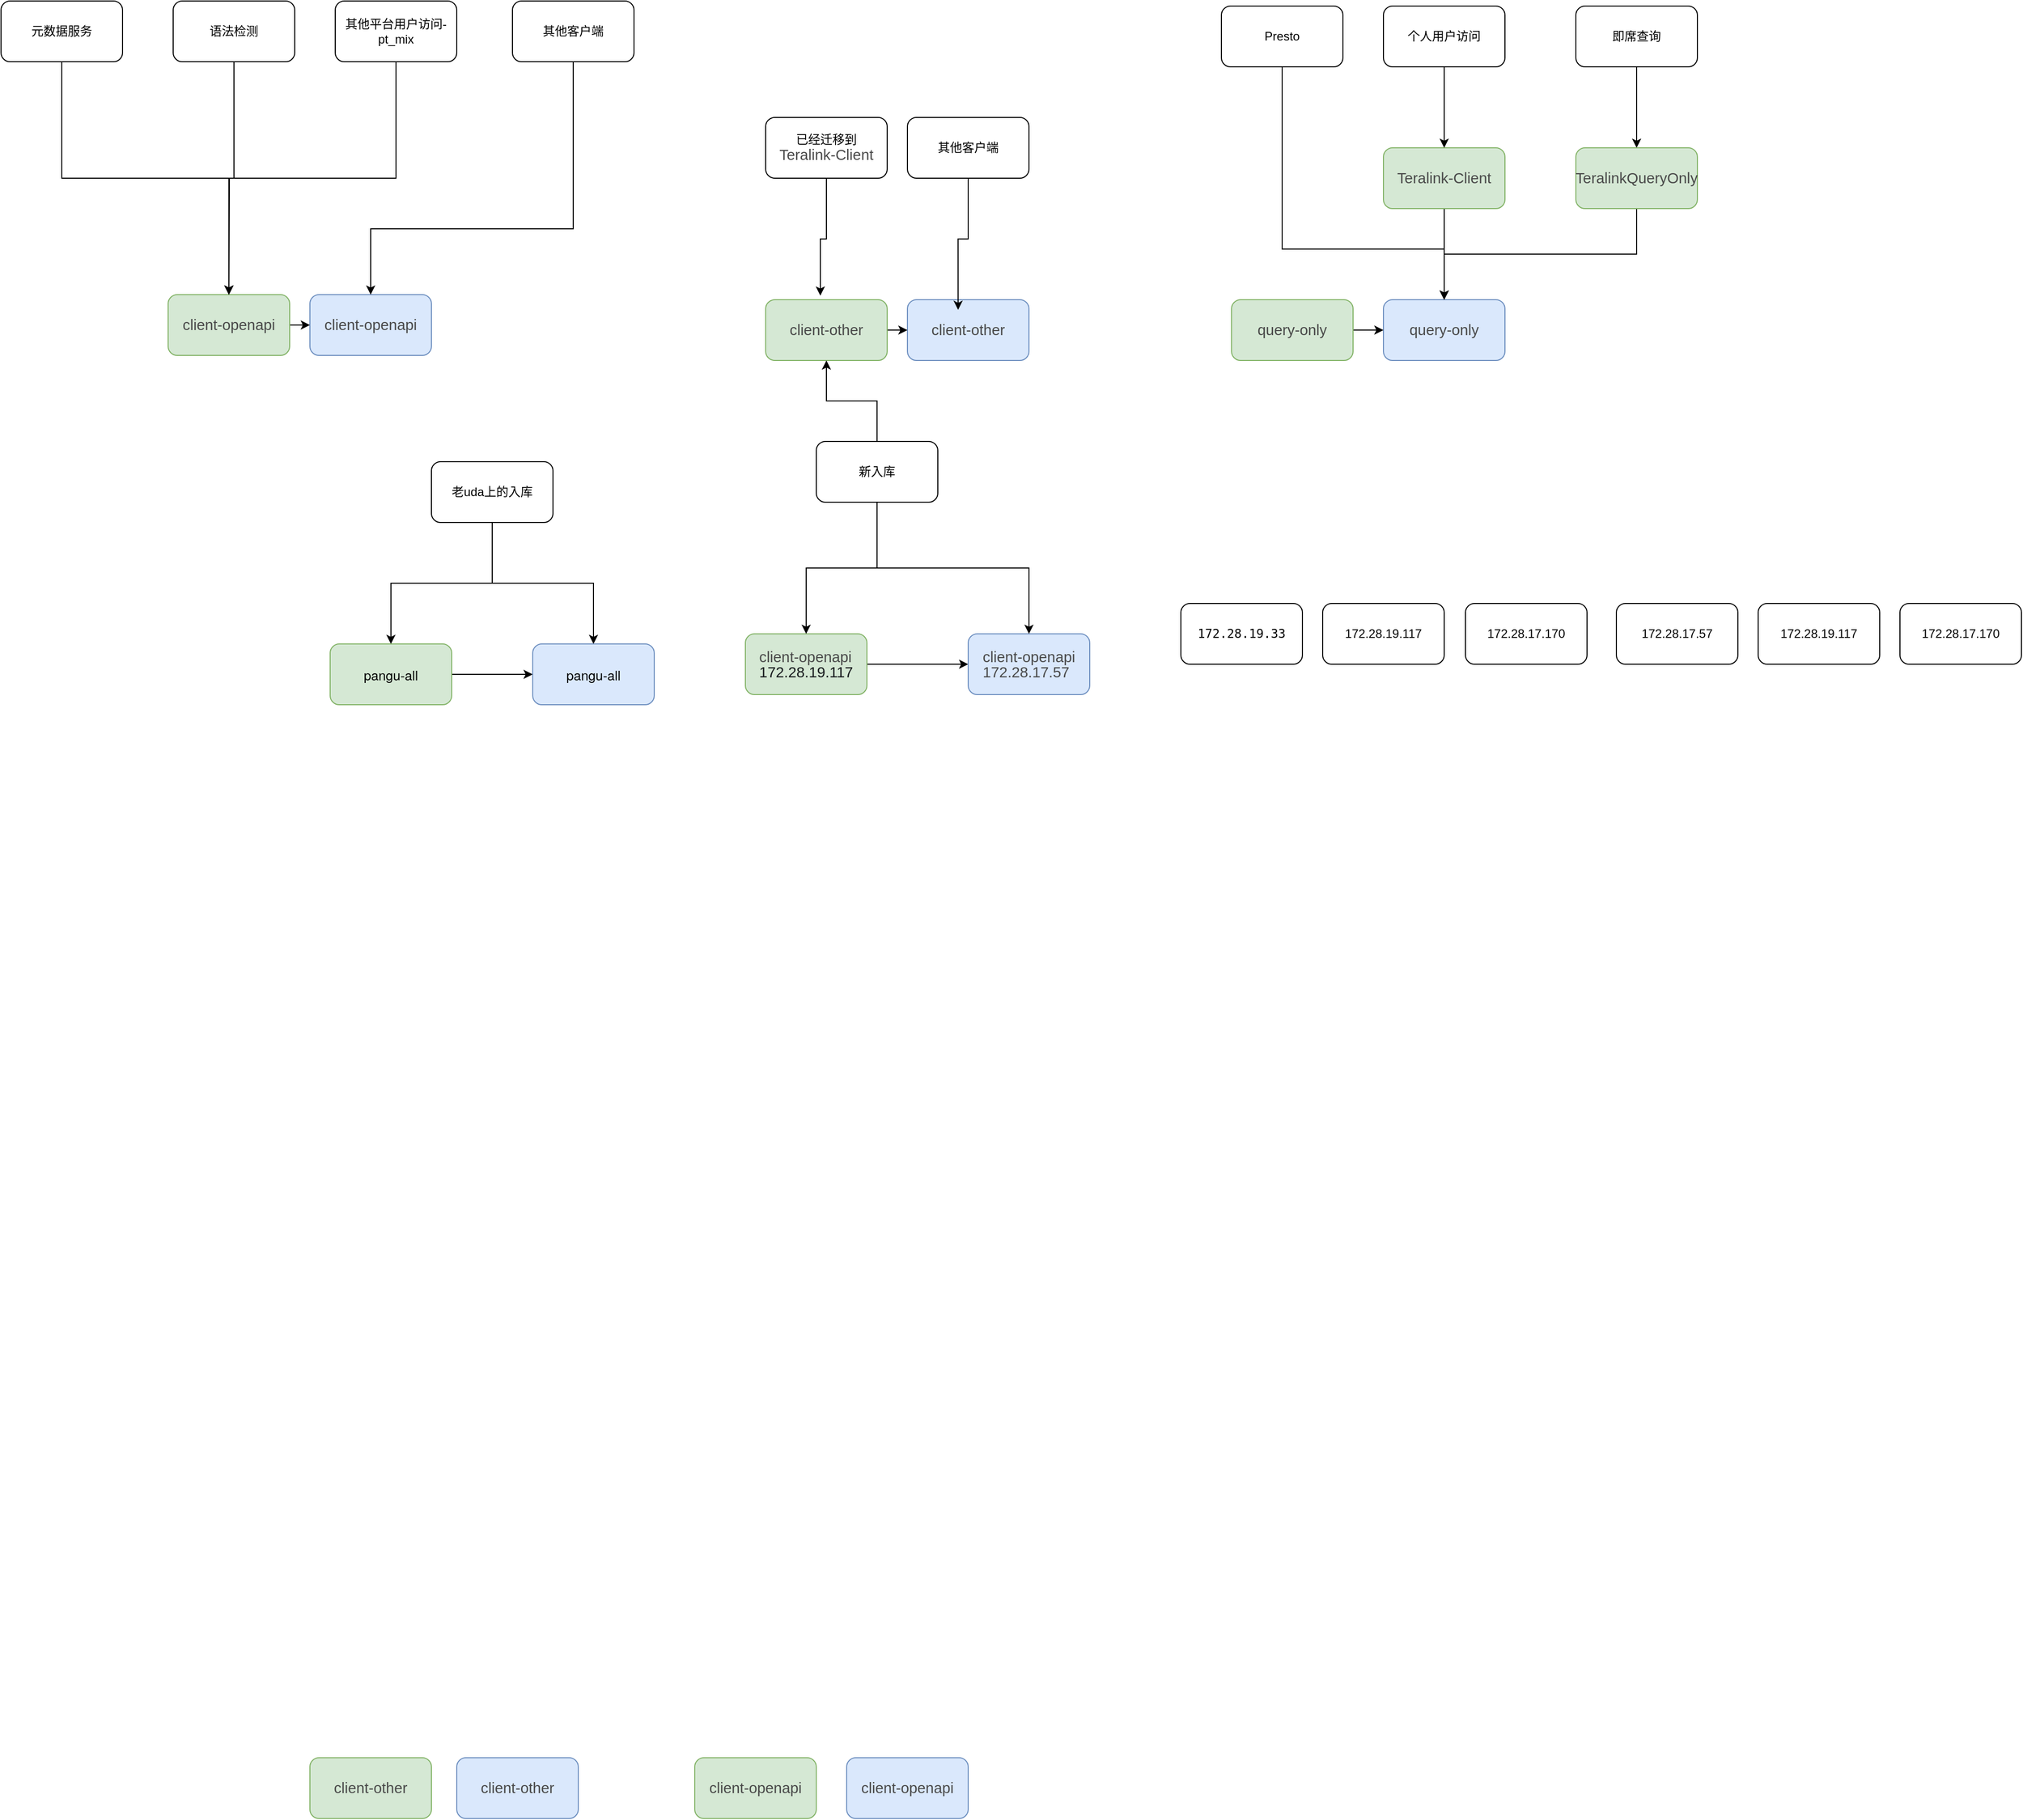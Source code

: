 <mxfile version="26.1.3">
  <diagram name="第 1 页" id="RIrgb-9weH6ln5AiGYGI">
    <mxGraphModel dx="2261" dy="786" grid="1" gridSize="10" guides="1" tooltips="1" connect="1" arrows="1" fold="1" page="1" pageScale="1" pageWidth="827" pageHeight="1169" math="0" shadow="0">
      <root>
        <mxCell id="0" />
        <mxCell id="1" parent="0" />
        <mxCell id="xrPU2MdsnwFTcZi8wqbZ-2" value="&lt;span data-copy-origin=&quot;https://shimo.zuoyebang.cc&quot; data-docs-delta=&quot;[[20,&amp;quot;client-openapi&amp;quot;,&amp;quot;inline-dir:\&amp;quot;ltr\&amp;quot;&amp;quot;]]&quot;&gt;&lt;p style=&quot;line-height: 100%;margin-bottom: 0pt;margin-top: 0pt;text-align: left;font-size: 11pt;color: #494949;&quot; class=&quot;ql-align-left ql-direction-ltr&quot; align=&quot;left&quot;&gt;&lt;span class=&quot;ql-author-10000003088&quot;&gt;client&lt;/span&gt;&lt;span class=&quot;ql-author-10000000992&quot;&gt;-openapi&lt;/span&gt;&lt;/p&gt;&lt;/span&gt;" style="rounded=1;whiteSpace=wrap;html=1;fillColor=#dae8fc;strokeColor=#6c8ebf;" parent="1" vertex="1">
          <mxGeometry x="40" y="605" width="120" height="60" as="geometry" />
        </mxCell>
        <mxCell id="xrPU2MdsnwFTcZi8wqbZ-3" value="&lt;span data-copy-origin=&quot;https://shimo.zuoyebang.cc&quot; data-docs-delta=&quot;[[20,&amp;quot;client-other&amp;quot;,&amp;quot;inline-dir:\&amp;quot;ltr\&amp;quot;&amp;quot;]]&quot;&gt;&lt;p style=&quot;line-height: 100%;margin-bottom: 0pt;margin-top: 0pt;font-size: 11pt;color: #494949;&quot; class=&quot;ql-direction-ltr&quot;&gt;&lt;span class=&quot;ql-author-10000000992&quot;&gt;client-other&lt;/span&gt;&lt;/p&gt;&lt;/span&gt;" style="rounded=1;whiteSpace=wrap;html=1;fillColor=#dae8fc;strokeColor=#6c8ebf;" parent="1" vertex="1">
          <mxGeometry x="630" y="610" width="120" height="60" as="geometry" />
        </mxCell>
        <mxCell id="xrPU2MdsnwFTcZi8wqbZ-5" value="&lt;span data-copy-origin=&quot;https://shimo.zuoyebang.cc&quot; data-docs-delta=&quot;[[20,&amp;quot;query-only&amp;quot;]]&quot;&gt;&lt;p style=&quot;line-height: 100%;margin-bottom: 0pt;margin-top: 0pt;text-align: left;font-size: 11pt;color: #494949;&quot; class=&quot;ql-align-left&quot; align=&quot;left&quot;&gt;&lt;span class=&quot;ql-author-10000003088&quot;&gt;query-only&lt;/span&gt;&lt;/p&gt;&lt;/span&gt;" style="rounded=1;whiteSpace=wrap;html=1;fillColor=#dae8fc;strokeColor=#6c8ebf;" parent="1" vertex="1">
          <mxGeometry x="1100" y="610" width="120" height="60" as="geometry" />
        </mxCell>
        <mxCell id="xrPU2MdsnwFTcZi8wqbZ-25" style="edgeStyle=orthogonalEdgeStyle;rounded=0;orthogonalLoop=1;jettySize=auto;html=1;exitX=1;exitY=0.5;exitDx=0;exitDy=0;entryX=0;entryY=0.5;entryDx=0;entryDy=0;" parent="1" source="xrPU2MdsnwFTcZi8wqbZ-6" target="xrPU2MdsnwFTcZi8wqbZ-2" edge="1">
          <mxGeometry relative="1" as="geometry" />
        </mxCell>
        <mxCell id="xrPU2MdsnwFTcZi8wqbZ-6" value="&lt;span data-copy-origin=&quot;https://shimo.zuoyebang.cc&quot; data-docs-delta=&quot;[[20,&amp;quot;client-openapi&amp;quot;,&amp;quot;inline-dir:\&amp;quot;ltr\&amp;quot;&amp;quot;]]&quot;&gt;&lt;p style=&quot;line-height: 100%;margin-bottom: 0pt;margin-top: 0pt;text-align: left;font-size: 11pt;color: #494949;&quot; class=&quot;ql-align-left ql-direction-ltr&quot; align=&quot;left&quot;&gt;&lt;span class=&quot;ql-author-10000003088&quot;&gt;client&lt;/span&gt;&lt;span class=&quot;ql-author-10000000992&quot;&gt;-openapi&lt;/span&gt;&lt;/p&gt;&lt;/span&gt;" style="rounded=1;whiteSpace=wrap;html=1;fillColor=#d5e8d4;strokeColor=#82b366;" parent="1" vertex="1">
          <mxGeometry x="-100" y="605" width="120" height="60" as="geometry" />
        </mxCell>
        <mxCell id="xrPU2MdsnwFTcZi8wqbZ-24" style="edgeStyle=orthogonalEdgeStyle;rounded=0;orthogonalLoop=1;jettySize=auto;html=1;exitX=1;exitY=0.5;exitDx=0;exitDy=0;entryX=0;entryY=0.5;entryDx=0;entryDy=0;" parent="1" source="xrPU2MdsnwFTcZi8wqbZ-7" target="xrPU2MdsnwFTcZi8wqbZ-3" edge="1">
          <mxGeometry relative="1" as="geometry" />
        </mxCell>
        <mxCell id="xrPU2MdsnwFTcZi8wqbZ-7" value="&lt;span data-copy-origin=&quot;https://shimo.zuoyebang.cc&quot; data-docs-delta=&quot;[[20,&amp;quot;client-other&amp;quot;,&amp;quot;inline-dir:\&amp;quot;ltr\&amp;quot;&amp;quot;]]&quot;&gt;&lt;p style=&quot;line-height: 100%;margin-bottom: 0pt;margin-top: 0pt;font-size: 11pt;color: #494949;&quot; class=&quot;ql-direction-ltr&quot;&gt;&lt;span class=&quot;ql-author-10000000992&quot;&gt;client-other&lt;/span&gt;&lt;/p&gt;&lt;/span&gt;" style="rounded=1;whiteSpace=wrap;html=1;fillColor=#d5e8d4;strokeColor=#82b366;" parent="1" vertex="1">
          <mxGeometry x="490" y="610" width="120" height="60" as="geometry" />
        </mxCell>
        <mxCell id="xrPU2MdsnwFTcZi8wqbZ-23" style="edgeStyle=orthogonalEdgeStyle;rounded=0;orthogonalLoop=1;jettySize=auto;html=1;exitX=1;exitY=0.5;exitDx=0;exitDy=0;entryX=0;entryY=0.5;entryDx=0;entryDy=0;" parent="1" source="xrPU2MdsnwFTcZi8wqbZ-8" target="xrPU2MdsnwFTcZi8wqbZ-5" edge="1">
          <mxGeometry relative="1" as="geometry" />
        </mxCell>
        <mxCell id="xrPU2MdsnwFTcZi8wqbZ-8" value="&lt;span data-copy-origin=&quot;https://shimo.zuoyebang.cc&quot; data-docs-delta=&quot;[[20,&amp;quot;query-only&amp;quot;]]&quot;&gt;&lt;p style=&quot;line-height: 100%;margin-bottom: 0pt;margin-top: 0pt;text-align: left;font-size: 11pt;color: #494949;&quot; class=&quot;ql-align-left&quot; align=&quot;left&quot;&gt;&lt;span class=&quot;ql-author-10000003088&quot;&gt;query-only&lt;/span&gt;&lt;/p&gt;&lt;/span&gt;" style="rounded=1;whiteSpace=wrap;html=1;fillColor=#d5e8d4;strokeColor=#82b366;" parent="1" vertex="1">
          <mxGeometry x="950" y="610" width="120" height="60" as="geometry" />
        </mxCell>
        <mxCell id="xrPU2MdsnwFTcZi8wqbZ-16" style="edgeStyle=orthogonalEdgeStyle;rounded=0;orthogonalLoop=1;jettySize=auto;html=1;exitX=0.5;exitY=1;exitDx=0;exitDy=0;" parent="1" source="xrPU2MdsnwFTcZi8wqbZ-9" target="xrPU2MdsnwFTcZi8wqbZ-13" edge="1">
          <mxGeometry relative="1" as="geometry" />
        </mxCell>
        <mxCell id="xrPU2MdsnwFTcZi8wqbZ-9" value="即席查询" style="rounded=1;whiteSpace=wrap;html=1;" parent="1" vertex="1">
          <mxGeometry x="1290" y="320" width="120" height="60" as="geometry" />
        </mxCell>
        <mxCell id="xrPU2MdsnwFTcZi8wqbZ-17" style="edgeStyle=orthogonalEdgeStyle;rounded=0;orthogonalLoop=1;jettySize=auto;html=1;exitX=0.5;exitY=1;exitDx=0;exitDy=0;entryX=0.5;entryY=0;entryDx=0;entryDy=0;" parent="1" source="xrPU2MdsnwFTcZi8wqbZ-10" target="xrPU2MdsnwFTcZi8wqbZ-6" edge="1">
          <mxGeometry relative="1" as="geometry" />
        </mxCell>
        <mxCell id="xrPU2MdsnwFTcZi8wqbZ-10" value="元数据服务" style="rounded=1;whiteSpace=wrap;html=1;" parent="1" vertex="1">
          <mxGeometry x="-265" y="315" width="120" height="60" as="geometry" />
        </mxCell>
        <mxCell id="xrPU2MdsnwFTcZi8wqbZ-18" style="edgeStyle=orthogonalEdgeStyle;rounded=0;orthogonalLoop=1;jettySize=auto;html=1;exitX=0.5;exitY=1;exitDx=0;exitDy=0;entryX=0.5;entryY=0;entryDx=0;entryDy=0;" parent="1" source="xrPU2MdsnwFTcZi8wqbZ-11" target="xrPU2MdsnwFTcZi8wqbZ-6" edge="1">
          <mxGeometry relative="1" as="geometry" />
        </mxCell>
        <mxCell id="xrPU2MdsnwFTcZi8wqbZ-11" value="语法检测" style="rounded=1;whiteSpace=wrap;html=1;" parent="1" vertex="1">
          <mxGeometry x="-95" y="315" width="120" height="60" as="geometry" />
        </mxCell>
        <mxCell id="xrPU2MdsnwFTcZi8wqbZ-14" style="edgeStyle=orthogonalEdgeStyle;rounded=0;orthogonalLoop=1;jettySize=auto;html=1;exitX=0.5;exitY=1;exitDx=0;exitDy=0;entryX=0.5;entryY=0;entryDx=0;entryDy=0;" parent="1" source="xrPU2MdsnwFTcZi8wqbZ-12" target="xrPU2MdsnwFTcZi8wqbZ-5" edge="1">
          <mxGeometry relative="1" as="geometry" />
        </mxCell>
        <mxCell id="xrPU2MdsnwFTcZi8wqbZ-12" value="&lt;span data-copy-origin=&quot;https://shimo.zuoyebang.cc&quot; data-docs-delta=&quot;[[20,&amp;quot;query-only&amp;quot;]]&quot;&gt;&lt;p style=&quot;line-height: 100%; margin-bottom: 0pt; margin-top: 0pt; text-align: left; font-size: 11pt; color: rgb(73, 73, 73);&quot; class=&quot;ql-align-left&quot; align=&quot;left&quot;&gt;Teralink-Client&lt;/p&gt;&lt;/span&gt;" style="rounded=1;whiteSpace=wrap;html=1;fillColor=#d5e8d4;strokeColor=#82b366;" parent="1" vertex="1">
          <mxGeometry x="1100" y="460" width="120" height="60" as="geometry" />
        </mxCell>
        <mxCell id="xrPU2MdsnwFTcZi8wqbZ-35" style="edgeStyle=orthogonalEdgeStyle;rounded=0;orthogonalLoop=1;jettySize=auto;html=1;exitX=0.5;exitY=1;exitDx=0;exitDy=0;entryX=0.5;entryY=0;entryDx=0;entryDy=0;" parent="1" source="xrPU2MdsnwFTcZi8wqbZ-13" target="xrPU2MdsnwFTcZi8wqbZ-5" edge="1">
          <mxGeometry relative="1" as="geometry" />
        </mxCell>
        <mxCell id="xrPU2MdsnwFTcZi8wqbZ-13" value="&lt;span data-copy-origin=&quot;https://shimo.zuoyebang.cc&quot; data-docs-delta=&quot;[[20,&amp;quot;query-only&amp;quot;]]&quot;&gt;&lt;p style=&quot;line-height: 100%; margin-bottom: 0pt; margin-top: 0pt; text-align: left; font-size: 11pt; color: rgb(73, 73, 73);&quot; class=&quot;ql-align-left&quot; align=&quot;left&quot;&gt;TeralinkQueryOnly&lt;/p&gt;&lt;/span&gt;" style="rounded=1;whiteSpace=wrap;html=1;fillColor=#d5e8d4;strokeColor=#82b366;" parent="1" vertex="1">
          <mxGeometry x="1290" y="460" width="120" height="60" as="geometry" />
        </mxCell>
        <mxCell id="xrPU2MdsnwFTcZi8wqbZ-20" style="edgeStyle=orthogonalEdgeStyle;rounded=0;orthogonalLoop=1;jettySize=auto;html=1;exitX=0.5;exitY=1;exitDx=0;exitDy=0;" parent="1" source="xrPU2MdsnwFTcZi8wqbZ-19" edge="1">
          <mxGeometry relative="1" as="geometry">
            <mxPoint x="-40" y="605" as="targetPoint" />
          </mxGeometry>
        </mxCell>
        <mxCell id="xrPU2MdsnwFTcZi8wqbZ-19" value="其他平台用户访问-pt_mix" style="rounded=1;whiteSpace=wrap;html=1;" parent="1" vertex="1">
          <mxGeometry x="65" y="315" width="120" height="60" as="geometry" />
        </mxCell>
        <mxCell id="xrPU2MdsnwFTcZi8wqbZ-22" style="edgeStyle=orthogonalEdgeStyle;rounded=0;orthogonalLoop=1;jettySize=auto;html=1;exitX=0.5;exitY=1;exitDx=0;exitDy=0;entryX=0.5;entryY=0;entryDx=0;entryDy=0;" parent="1" source="xrPU2MdsnwFTcZi8wqbZ-21" target="xrPU2MdsnwFTcZi8wqbZ-12" edge="1">
          <mxGeometry relative="1" as="geometry" />
        </mxCell>
        <mxCell id="xrPU2MdsnwFTcZi8wqbZ-21" value="个人用户访问" style="rounded=1;whiteSpace=wrap;html=1;" parent="1" vertex="1">
          <mxGeometry x="1100" y="320" width="120" height="60" as="geometry" />
        </mxCell>
        <mxCell id="xrPU2MdsnwFTcZi8wqbZ-36" style="edgeStyle=orthogonalEdgeStyle;rounded=0;orthogonalLoop=1;jettySize=auto;html=1;exitX=0.5;exitY=1;exitDx=0;exitDy=0;" parent="1" source="xrPU2MdsnwFTcZi8wqbZ-31" target="xrPU2MdsnwFTcZi8wqbZ-5" edge="1">
          <mxGeometry relative="1" as="geometry">
            <Array as="points">
              <mxPoint x="1000" y="560" />
              <mxPoint x="1160" y="560" />
            </Array>
          </mxGeometry>
        </mxCell>
        <mxCell id="xrPU2MdsnwFTcZi8wqbZ-31" value="Presto" style="rounded=1;whiteSpace=wrap;html=1;" parent="1" vertex="1">
          <mxGeometry x="940" y="320" width="120" height="60" as="geometry" />
        </mxCell>
        <mxCell id="xrPU2MdsnwFTcZi8wqbZ-37" value="其他客户端" style="rounded=1;whiteSpace=wrap;html=1;" parent="1" vertex="1">
          <mxGeometry x="630" y="430" width="120" height="60" as="geometry" />
        </mxCell>
        <mxCell id="xrPU2MdsnwFTcZi8wqbZ-38" style="edgeStyle=orthogonalEdgeStyle;rounded=0;orthogonalLoop=1;jettySize=auto;html=1;exitX=0.5;exitY=1;exitDx=0;exitDy=0;entryX=0.417;entryY=0.167;entryDx=0;entryDy=0;entryPerimeter=0;" parent="1" source="xrPU2MdsnwFTcZi8wqbZ-37" target="xrPU2MdsnwFTcZi8wqbZ-3" edge="1">
          <mxGeometry relative="1" as="geometry" />
        </mxCell>
        <mxCell id="xrPU2MdsnwFTcZi8wqbZ-39" value="已经迁移到&lt;br&gt;&lt;span style=&quot;color: rgb(73, 73, 73); font-size: 14.667px; text-align: left;&quot;&gt;Teralink-Client&lt;/span&gt;" style="rounded=1;whiteSpace=wrap;html=1;" parent="1" vertex="1">
          <mxGeometry x="490" y="430" width="120" height="60" as="geometry" />
        </mxCell>
        <mxCell id="xrPU2MdsnwFTcZi8wqbZ-40" style="edgeStyle=orthogonalEdgeStyle;rounded=0;orthogonalLoop=1;jettySize=auto;html=1;exitX=0.5;exitY=1;exitDx=0;exitDy=0;entryX=0.45;entryY=-0.067;entryDx=0;entryDy=0;entryPerimeter=0;" parent="1" source="xrPU2MdsnwFTcZi8wqbZ-39" target="xrPU2MdsnwFTcZi8wqbZ-7" edge="1">
          <mxGeometry relative="1" as="geometry" />
        </mxCell>
        <mxCell id="xrPU2MdsnwFTcZi8wqbZ-42" style="edgeStyle=orthogonalEdgeStyle;rounded=0;orthogonalLoop=1;jettySize=auto;html=1;exitX=0.5;exitY=1;exitDx=0;exitDy=0;entryX=0.5;entryY=0;entryDx=0;entryDy=0;" parent="1" source="xrPU2MdsnwFTcZi8wqbZ-41" target="xrPU2MdsnwFTcZi8wqbZ-2" edge="1">
          <mxGeometry relative="1" as="geometry">
            <Array as="points">
              <mxPoint x="300" y="540" />
              <mxPoint x="100" y="540" />
            </Array>
          </mxGeometry>
        </mxCell>
        <mxCell id="xrPU2MdsnwFTcZi8wqbZ-41" value="其他客户端" style="rounded=1;whiteSpace=wrap;html=1;" parent="1" vertex="1">
          <mxGeometry x="240" y="315" width="120" height="60" as="geometry" />
        </mxCell>
        <mxCell id="Ast3tfPuwI5kJndlofCZ-5" style="edgeStyle=orthogonalEdgeStyle;rounded=0;orthogonalLoop=1;jettySize=auto;html=1;exitX=0.5;exitY=1;exitDx=0;exitDy=0;entryX=0.5;entryY=0;entryDx=0;entryDy=0;" edge="1" parent="1" source="Ast3tfPuwI5kJndlofCZ-1" target="Ast3tfPuwI5kJndlofCZ-2">
          <mxGeometry relative="1" as="geometry" />
        </mxCell>
        <mxCell id="Ast3tfPuwI5kJndlofCZ-6" style="edgeStyle=orthogonalEdgeStyle;rounded=0;orthogonalLoop=1;jettySize=auto;html=1;exitX=0.5;exitY=1;exitDx=0;exitDy=0;entryX=0.5;entryY=0;entryDx=0;entryDy=0;" edge="1" parent="1" source="Ast3tfPuwI5kJndlofCZ-1" target="Ast3tfPuwI5kJndlofCZ-3">
          <mxGeometry relative="1" as="geometry" />
        </mxCell>
        <mxCell id="Ast3tfPuwI5kJndlofCZ-1" value="老uda上的入库" style="rounded=1;whiteSpace=wrap;html=1;" vertex="1" parent="1">
          <mxGeometry x="160" y="770" width="120" height="60" as="geometry" />
        </mxCell>
        <mxCell id="Ast3tfPuwI5kJndlofCZ-4" style="edgeStyle=orthogonalEdgeStyle;rounded=0;orthogonalLoop=1;jettySize=auto;html=1;exitX=1;exitY=0.5;exitDx=0;exitDy=0;entryX=0;entryY=0.5;entryDx=0;entryDy=0;" edge="1" parent="1" source="Ast3tfPuwI5kJndlofCZ-2" target="Ast3tfPuwI5kJndlofCZ-3">
          <mxGeometry relative="1" as="geometry" />
        </mxCell>
        <mxCell id="Ast3tfPuwI5kJndlofCZ-2" value="&lt;p style=&quot;margin: 0px; font-variant-numeric: normal; font-variant-east-asian: normal; font-variant-alternates: normal; font-kerning: auto; font-optical-sizing: auto; font-feature-settings: normal; font-variation-settings: normal; font-variant-position: normal; font-stretch: normal; font-size: 13px; line-height: normal; font-family: &amp;quot;Helvetica Neue&amp;quot;; text-align: start;&quot; class=&quot;p1&quot;&gt;pangu-all&lt;/p&gt;" style="rounded=1;whiteSpace=wrap;html=1;fillColor=#d5e8d4;strokeColor=#82b366;" vertex="1" parent="1">
          <mxGeometry x="60" y="950" width="120" height="60" as="geometry" />
        </mxCell>
        <mxCell id="Ast3tfPuwI5kJndlofCZ-3" value="&lt;p style=&quot;margin: 0px; font-variant-numeric: normal; font-variant-east-asian: normal; font-variant-alternates: normal; font-kerning: auto; font-optical-sizing: auto; font-feature-settings: normal; font-variation-settings: normal; font-variant-position: normal; font-stretch: normal; font-size: 13px; line-height: normal; font-family: &amp;quot;Helvetica Neue&amp;quot;; text-align: start;&quot; class=&quot;p1&quot;&gt;pangu-all&lt;/p&gt;" style="rounded=1;whiteSpace=wrap;html=1;fillColor=#dae8fc;strokeColor=#6c8ebf;" vertex="1" parent="1">
          <mxGeometry x="260" y="950" width="120" height="60" as="geometry" />
        </mxCell>
        <mxCell id="Ast3tfPuwI5kJndlofCZ-15" style="edgeStyle=orthogonalEdgeStyle;rounded=0;orthogonalLoop=1;jettySize=auto;html=1;exitX=1;exitY=0.5;exitDx=0;exitDy=0;entryX=0;entryY=0.5;entryDx=0;entryDy=0;" edge="1" parent="1" source="Ast3tfPuwI5kJndlofCZ-7" target="Ast3tfPuwI5kJndlofCZ-8">
          <mxGeometry relative="1" as="geometry" />
        </mxCell>
        <mxCell id="Ast3tfPuwI5kJndlofCZ-7" value="&lt;span data-copy-origin=&quot;https://shimo.zuoyebang.cc&quot; data-docs-delta=&quot;[[20,&amp;quot;client-openapi&amp;quot;,&amp;quot;inline-dir:\&amp;quot;ltr\&amp;quot;&amp;quot;]]&quot;&gt;&lt;p style=&quot;line-height: 100%; margin-bottom: 0pt; margin-top: 0pt; text-align: left; font-size: 11pt; color: rgb(73, 73, 73);&quot; class=&quot;ql-align-left ql-direction-ltr&quot; align=&quot;left&quot;&gt;&lt;span class=&quot;ql-author-10000003088&quot;&gt;client&lt;/span&gt;&lt;span class=&quot;ql-author-10000000992&quot;&gt;-openapi&lt;/span&gt;&lt;/p&gt;&lt;p style=&quot;line-height: 100%; margin-bottom: 0pt; margin-top: 0pt; text-align: left; font-size: 11pt; color: rgb(73, 73, 73);&quot; class=&quot;ql-align-left ql-direction-ltr&quot; align=&quot;left&quot;&gt;&lt;span style=&quot;color: rgb(23, 26, 29); font-size: 11pt; background-color: transparent;&quot;&gt;172.28.19.117&lt;/span&gt;&lt;/p&gt;&lt;/span&gt;" style="rounded=1;whiteSpace=wrap;html=1;fillColor=#d5e8d4;strokeColor=#82b366;" vertex="1" parent="1">
          <mxGeometry x="470" y="940" width="120" height="60" as="geometry" />
        </mxCell>
        <mxCell id="Ast3tfPuwI5kJndlofCZ-8" value="&lt;span data-copy-origin=&quot;https://shimo.zuoyebang.cc&quot; data-docs-delta=&quot;[[20,&amp;quot;client-openapi&amp;quot;,&amp;quot;inline-dir:\&amp;quot;ltr\&amp;quot;&amp;quot;]]&quot;&gt;&lt;p style=&quot;line-height: 100%; margin-bottom: 0pt; margin-top: 0pt; text-align: left; font-size: 11pt; color: rgb(73, 73, 73);&quot; class=&quot;ql-align-left ql-direction-ltr&quot; align=&quot;left&quot;&gt;&lt;span class=&quot;ql-author-10000003088&quot;&gt;client&lt;/span&gt;&lt;span class=&quot;ql-author-10000000992&quot;&gt;-openapi&lt;br&gt;172.28.17.57&lt;/span&gt;&lt;/p&gt;&lt;/span&gt;" style="rounded=1;whiteSpace=wrap;html=1;fillColor=#dae8fc;strokeColor=#6c8ebf;" vertex="1" parent="1">
          <mxGeometry x="690" y="940" width="120" height="60" as="geometry" />
        </mxCell>
        <mxCell id="Ast3tfPuwI5kJndlofCZ-10" style="edgeStyle=orthogonalEdgeStyle;rounded=0;orthogonalLoop=1;jettySize=auto;html=1;exitX=0.5;exitY=1;exitDx=0;exitDy=0;entryX=0.5;entryY=0;entryDx=0;entryDy=0;" edge="1" parent="1" source="Ast3tfPuwI5kJndlofCZ-9" target="Ast3tfPuwI5kJndlofCZ-7">
          <mxGeometry relative="1" as="geometry" />
        </mxCell>
        <mxCell id="Ast3tfPuwI5kJndlofCZ-11" style="edgeStyle=orthogonalEdgeStyle;rounded=0;orthogonalLoop=1;jettySize=auto;html=1;exitX=0.5;exitY=1;exitDx=0;exitDy=0;" edge="1" parent="1" source="Ast3tfPuwI5kJndlofCZ-9" target="Ast3tfPuwI5kJndlofCZ-8">
          <mxGeometry relative="1" as="geometry" />
        </mxCell>
        <mxCell id="Ast3tfPuwI5kJndlofCZ-14" style="edgeStyle=orthogonalEdgeStyle;rounded=0;orthogonalLoop=1;jettySize=auto;html=1;exitX=0.5;exitY=0;exitDx=0;exitDy=0;entryX=0.5;entryY=1;entryDx=0;entryDy=0;" edge="1" parent="1" source="Ast3tfPuwI5kJndlofCZ-9" target="xrPU2MdsnwFTcZi8wqbZ-7">
          <mxGeometry relative="1" as="geometry" />
        </mxCell>
        <mxCell id="Ast3tfPuwI5kJndlofCZ-9" value="新入库" style="rounded=1;whiteSpace=wrap;html=1;" vertex="1" parent="1">
          <mxGeometry x="540" y="750" width="120" height="60" as="geometry" />
        </mxCell>
        <mxCell id="Ast3tfPuwI5kJndlofCZ-13" value="&lt;code&gt;172.28.19.33&lt;/code&gt;" style="rounded=1;whiteSpace=wrap;html=1;" vertex="1" parent="1">
          <mxGeometry x="900" y="910" width="120" height="60" as="geometry" />
        </mxCell>
        <mxCell id="Ast3tfPuwI5kJndlofCZ-16" value="172.28.19.117" style="rounded=1;whiteSpace=wrap;html=1;" vertex="1" parent="1">
          <mxGeometry x="1040" y="910" width="120" height="60" as="geometry" />
        </mxCell>
        <mxCell id="Ast3tfPuwI5kJndlofCZ-17" value="172.28.17.170" style="rounded=1;whiteSpace=wrap;html=1;" vertex="1" parent="1">
          <mxGeometry x="1181" y="910" width="120" height="60" as="geometry" />
        </mxCell>
        <mxCell id="Ast3tfPuwI5kJndlofCZ-20" value="172.28.17.57" style="rounded=1;whiteSpace=wrap;html=1;" vertex="1" parent="1">
          <mxGeometry x="1330" y="910" width="120" height="60" as="geometry" />
        </mxCell>
        <mxCell id="Ast3tfPuwI5kJndlofCZ-22" value="172.28.19.117" style="rounded=1;whiteSpace=wrap;html=1;" vertex="1" parent="1">
          <mxGeometry x="1470" y="910" width="120" height="60" as="geometry" />
        </mxCell>
        <mxCell id="Ast3tfPuwI5kJndlofCZ-24" value="172.28.17.170" style="rounded=1;whiteSpace=wrap;html=1;" vertex="1" parent="1">
          <mxGeometry x="1610" y="910" width="120" height="60" as="geometry" />
        </mxCell>
        <mxCell id="Ast3tfPuwI5kJndlofCZ-29" value="&lt;span data-copy-origin=&quot;https://shimo.zuoyebang.cc&quot; data-docs-delta=&quot;[[20,&amp;quot;client-other&amp;quot;,&amp;quot;inline-dir:\&amp;quot;ltr\&amp;quot;&amp;quot;]]&quot;&gt;&lt;p style=&quot;line-height: 100%;margin-bottom: 0pt;margin-top: 0pt;font-size: 11pt;color: #494949;&quot; class=&quot;ql-direction-ltr&quot;&gt;&lt;span class=&quot;ql-author-10000000992&quot;&gt;client-other&lt;/span&gt;&lt;/p&gt;&lt;/span&gt;" style="rounded=1;whiteSpace=wrap;html=1;fillColor=#d5e8d4;strokeColor=#82b366;" vertex="1" parent="1">
          <mxGeometry x="40" y="2050" width="120" height="60" as="geometry" />
        </mxCell>
        <mxCell id="Ast3tfPuwI5kJndlofCZ-30" value="&lt;span data-copy-origin=&quot;https://shimo.zuoyebang.cc&quot; data-docs-delta=&quot;[[20,&amp;quot;client-other&amp;quot;,&amp;quot;inline-dir:\&amp;quot;ltr\&amp;quot;&amp;quot;]]&quot;&gt;&lt;p style=&quot;line-height: 100%;margin-bottom: 0pt;margin-top: 0pt;font-size: 11pt;color: #494949;&quot; class=&quot;ql-direction-ltr&quot;&gt;&lt;span class=&quot;ql-author-10000000992&quot;&gt;client-other&lt;/span&gt;&lt;/p&gt;&lt;/span&gt;" style="rounded=1;whiteSpace=wrap;html=1;fillColor=#dae8fc;strokeColor=#6c8ebf;" vertex="1" parent="1">
          <mxGeometry x="185" y="2050" width="120" height="60" as="geometry" />
        </mxCell>
        <mxCell id="Ast3tfPuwI5kJndlofCZ-31" value="&lt;span data-copy-origin=&quot;https://shimo.zuoyebang.cc&quot; data-docs-delta=&quot;[[20,&amp;quot;client-openapi&amp;quot;,&amp;quot;inline-dir:\&amp;quot;ltr\&amp;quot;&amp;quot;]]&quot;&gt;&lt;p style=&quot;line-height: 100%;margin-bottom: 0pt;margin-top: 0pt;text-align: left;font-size: 11pt;color: #494949;&quot; class=&quot;ql-align-left ql-direction-ltr&quot; align=&quot;left&quot;&gt;&lt;span class=&quot;ql-author-10000003088&quot;&gt;client&lt;/span&gt;&lt;span class=&quot;ql-author-10000000992&quot;&gt;-openapi&lt;/span&gt;&lt;/p&gt;&lt;/span&gt;" style="rounded=1;whiteSpace=wrap;html=1;fillColor=#d5e8d4;strokeColor=#82b366;" vertex="1" parent="1">
          <mxGeometry x="420" y="2050" width="120" height="60" as="geometry" />
        </mxCell>
        <mxCell id="Ast3tfPuwI5kJndlofCZ-32" value="&lt;span data-copy-origin=&quot;https://shimo.zuoyebang.cc&quot; data-docs-delta=&quot;[[20,&amp;quot;client-openapi&amp;quot;,&amp;quot;inline-dir:\&amp;quot;ltr\&amp;quot;&amp;quot;]]&quot;&gt;&lt;p style=&quot;line-height: 100%;margin-bottom: 0pt;margin-top: 0pt;text-align: left;font-size: 11pt;color: #494949;&quot; class=&quot;ql-align-left ql-direction-ltr&quot; align=&quot;left&quot;&gt;&lt;span class=&quot;ql-author-10000003088&quot;&gt;client&lt;/span&gt;&lt;span class=&quot;ql-author-10000000992&quot;&gt;-openapi&lt;/span&gt;&lt;/p&gt;&lt;/span&gt;" style="rounded=1;whiteSpace=wrap;html=1;fillColor=#dae8fc;strokeColor=#6c8ebf;" vertex="1" parent="1">
          <mxGeometry x="570" y="2050" width="120" height="60" as="geometry" />
        </mxCell>
      </root>
    </mxGraphModel>
  </diagram>
</mxfile>
